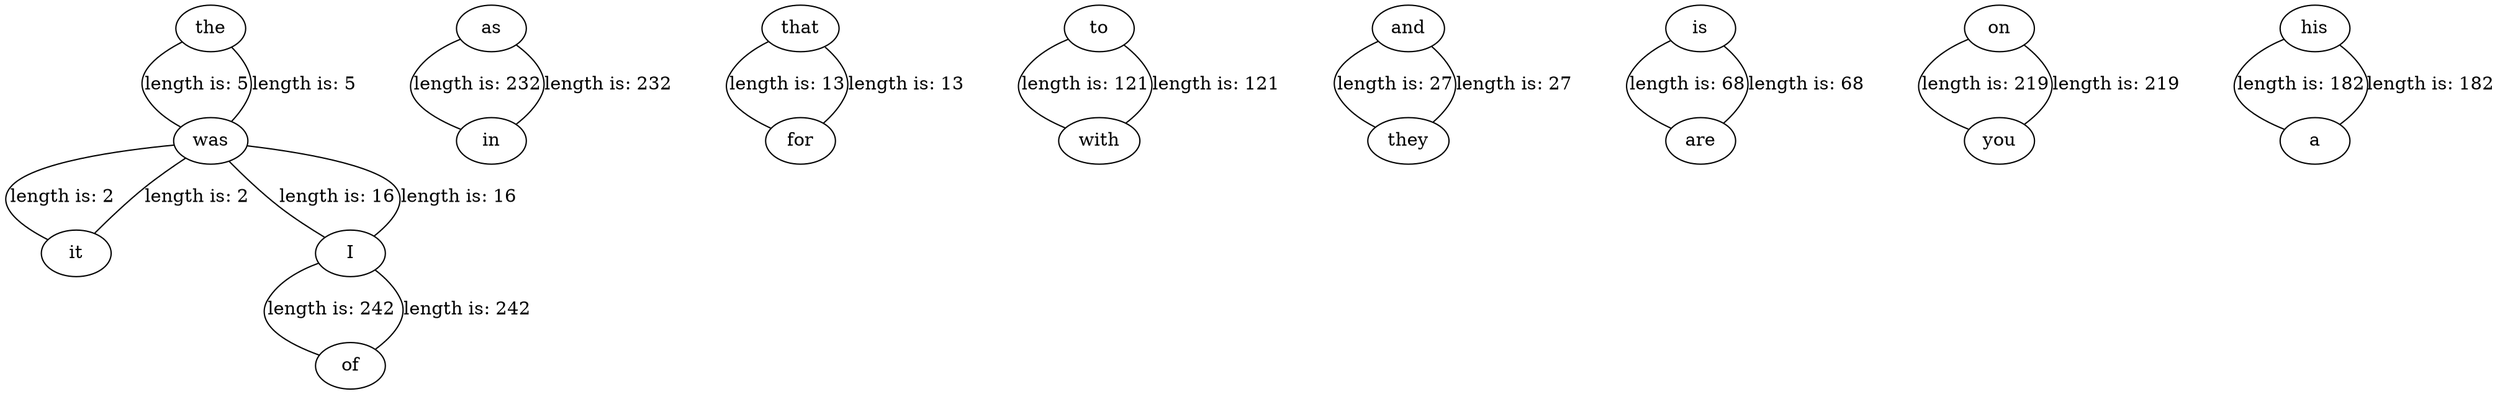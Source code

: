 // dot file of graph
graph graphname {
the -- was [label="length is: 5"]
was -- it [label="length is: 2"]
was -- the [label="length is: 5"]
was -- I [label="length is: 16"]
as -- in [label="length is: 232"]


that -- for [label="length is: 13"]
of -- I [label="length is: 242"]

in -- as [label="length is: 232"]

to -- with [label="length is: 121"]
and -- they [label="length is: 27"]
is -- are [label="length is: 68"]
on -- you [label="length is: 219"]
it -- was [label="length is: 2"]
they -- and [label="length is: 27"]
are -- is [label="length is: 68"]
I -- of [label="length is: 242"]
I -- was [label="length is: 16"]
his -- a [label="length is: 182"]
with -- to [label="length is: 121"]
for -- that [label="length is: 13"]
a -- his [label="length is: 182"]
you -- on [label="length is: 219"]

}